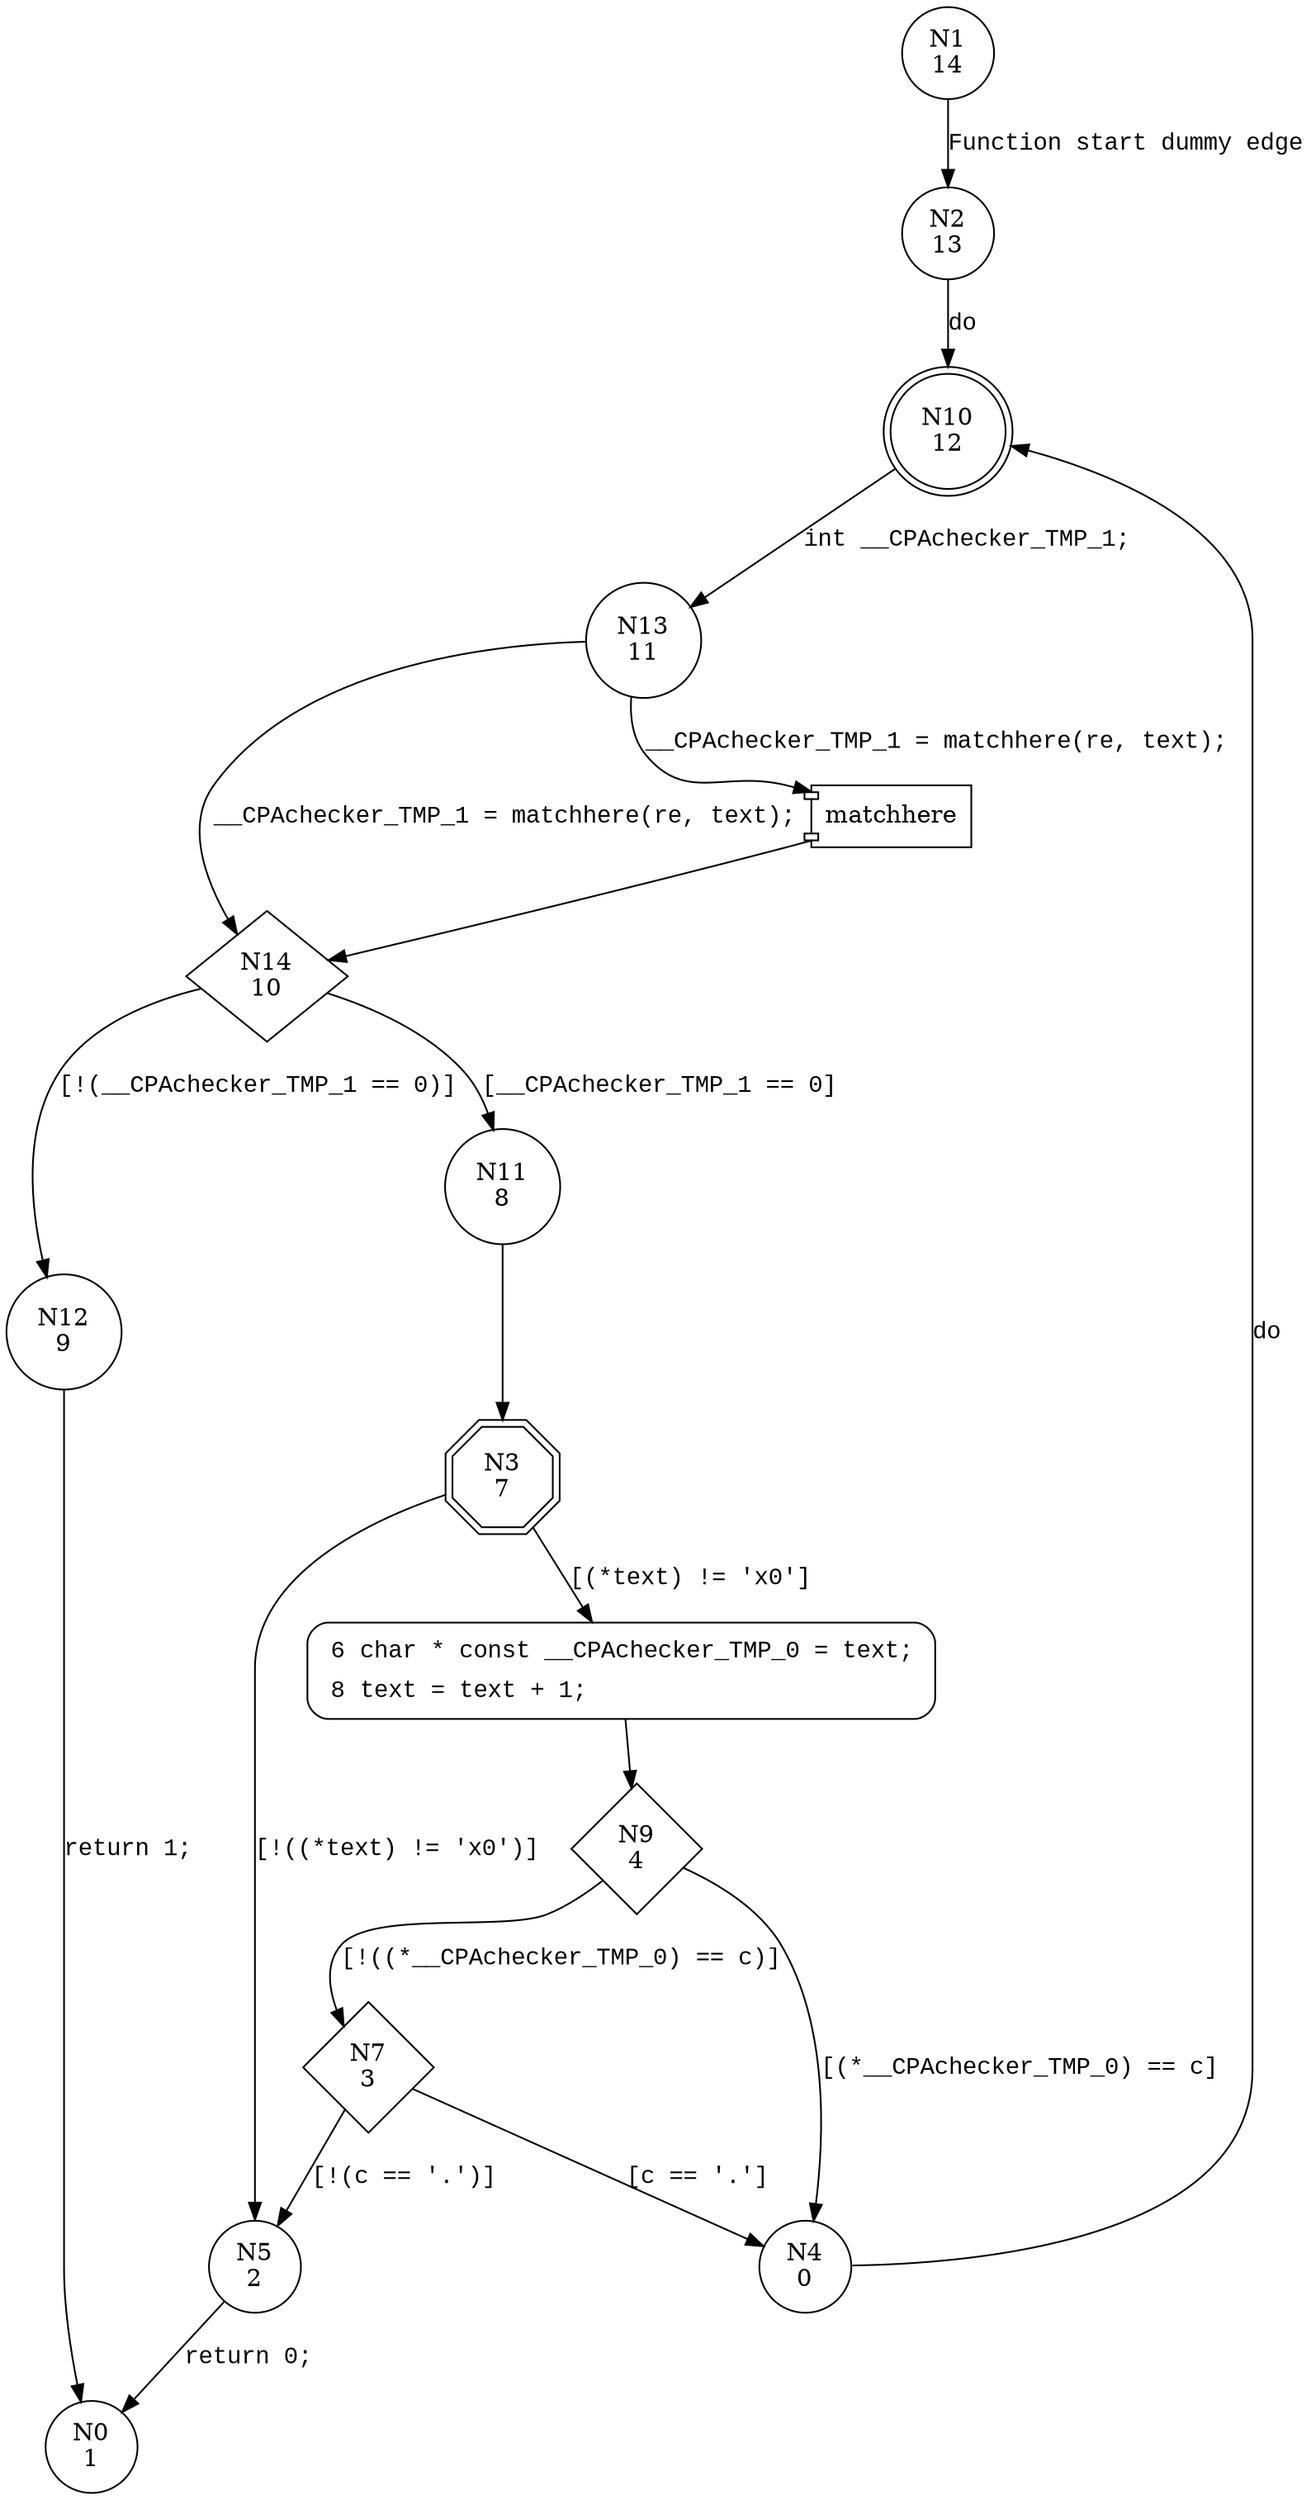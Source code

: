 digraph matchstar {
1 [shape="circle" label="N1\n14"]
2 [shape="circle" label="N2\n13"]
10 [shape="doublecircle" label="N10\n12"]
13 [shape="circle" label="N13\n11"]
14 [shape="diamond" label="N14\n10"]
11 [shape="circle" label="N11\n8"]
12 [shape="circle" label="N12\n9"]
3 [shape="doubleoctagon" label="N3\n7"]
6 [shape="circle" label="N6\n6"]
5 [shape="circle" label="N5\n2"]
0 [shape="circle" label="N0\n1"]
9 [shape="diamond" label="N9\n4"]
4 [shape="circle" label="N4\n0"]
7 [shape="diamond" label="N7\n3"]
6 [style="filled,bold" penwidth="1" fillcolor="white" fontname="Courier New" shape="Mrecord" label=<<table border="0" cellborder="0" cellpadding="3" bgcolor="white"><tr><td align="right">6</td><td align="left">char * const __CPAchecker_TMP_0 = text;</td></tr><tr><td align="right">8</td><td align="left">text = text + 1;</td></tr></table>>]
6 -> 9[label=""]
1 -> 2 [label="Function start dummy edge" fontname="Courier New"]
10 -> 13 [label="int __CPAchecker_TMP_1;" fontname="Courier New"]
100001 [shape="component" label="matchhere"]
13 -> 100001 [label="__CPAchecker_TMP_1 = matchhere(re, text);" fontname="Courier New"]
100001 -> 14 [label="" fontname="Courier New"]
13 -> 14 [label="__CPAchecker_TMP_1 = matchhere(re, text);" fontname="Courier New"]
14 -> 11 [label="[__CPAchecker_TMP_1 == 0]" fontname="Courier New"]
14 -> 12 [label="[!(__CPAchecker_TMP_1 == 0)]" fontname="Courier New"]
11 -> 3 [label="" fontname="Courier New"]
3 -> 6 [label="[(*text) != '\x0']" fontname="Courier New"]
3 -> 5 [label="[!((*text) != '\x0')]" fontname="Courier New"]
5 -> 0 [label="return 0;" fontname="Courier New"]
9 -> 4 [label="[(*__CPAchecker_TMP_0) == c]" fontname="Courier New"]
9 -> 7 [label="[!((*__CPAchecker_TMP_0) == c)]" fontname="Courier New"]
7 -> 4 [label="[c == '.']" fontname="Courier New"]
7 -> 5 [label="[!(c == '.')]" fontname="Courier New"]
4 -> 10 [label="do" fontname="Courier New"]
2 -> 10 [label="do" fontname="Courier New"]
12 -> 0 [label="return 1;" fontname="Courier New"]
}